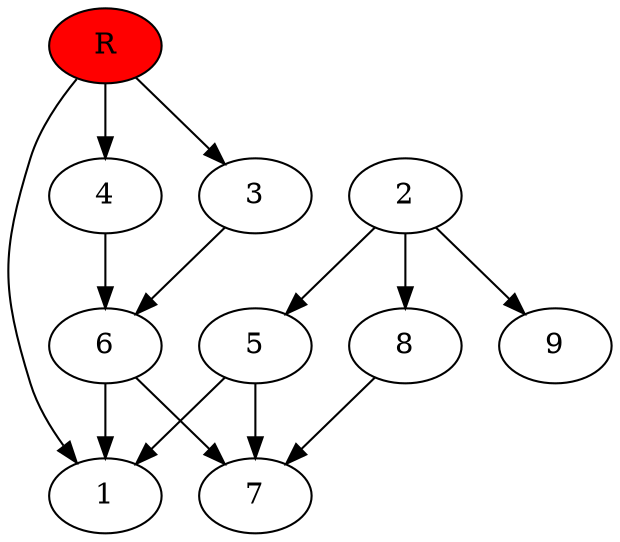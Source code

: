 digraph prb42052 {
	1
	2
	3
	4
	5
	6
	7
	8
	R [fillcolor="#ff0000" style=filled]
	2 -> 5
	2 -> 8
	2 -> 9
	3 -> 6
	4 -> 6
	5 -> 1
	5 -> 7
	6 -> 1
	6 -> 7
	8 -> 7
	R -> 1
	R -> 3
	R -> 4
}
